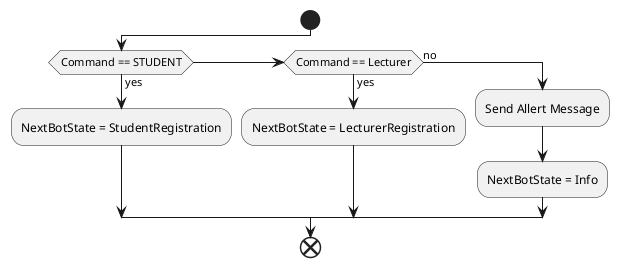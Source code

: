 @startuml
|BotState|
start;
if (Command == STUDENT) then (yes)
:NextBotState = StudentRegistration;
elseif (Command == Lecturer) then (yes)
:NextBotState = LecturerRegistration;
else (no)
:Send Allert Message;
:NextBotState = Info;
endif;
|BotState|
end;
@enduml